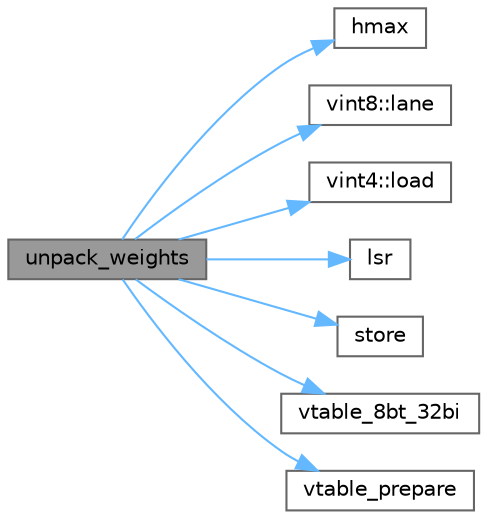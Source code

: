 digraph "unpack_weights"
{
 // LATEX_PDF_SIZE
  bgcolor="transparent";
  edge [fontname=Helvetica,fontsize=10,labelfontname=Helvetica,labelfontsize=10];
  node [fontname=Helvetica,fontsize=10,shape=box,height=0.2,width=0.4];
  rankdir="LR";
  Node1 [id="Node000001",label="unpack_weights",height=0.2,width=0.4,color="gray40", fillcolor="grey60", style="filled", fontcolor="black",tooltip="Unpack a set of quantized and decimated weights."];
  Node1 -> Node2 [id="edge8_Node000001_Node000002",color="steelblue1",style="solid",tooltip=" "];
  Node2 [id="Node000002",label="hmax",height=0.2,width=0.4,color="grey40", fillcolor="white", style="filled",URL="$astcenc__vecmathlib__avx2__8_8h.html#a516a2f0d872381b8c7c047845a90c9a3",tooltip="Return the horizontal maximum of a vector."];
  Node1 -> Node3 [id="edge9_Node000001_Node000003",color="steelblue1",style="solid",tooltip=" "];
  Node3 [id="Node000003",label="vint8::lane",height=0.2,width=0.4,color="grey40", fillcolor="white", style="filled",URL="$structvint8.html#a2e1f0c785f4899e1b7912f2580b9f77c",tooltip="Get the scalar from a single lane."];
  Node1 -> Node4 [id="edge10_Node000001_Node000004",color="steelblue1",style="solid",tooltip=" "];
  Node4 [id="Node000004",label="vint4::load",height=0.2,width=0.4,color="grey40", fillcolor="white", style="filled",URL="$structvint4.html#ab899bfb3323ffa799403172941113a7e",tooltip="Factory that returns a vector loaded from unaligned memory."];
  Node1 -> Node5 [id="edge11_Node000001_Node000005",color="steelblue1",style="solid",tooltip=" "];
  Node5 [id="Node000005",label="lsr",height=0.2,width=0.4,color="grey40", fillcolor="white", style="filled",URL="$astcenc__vecmathlib__avx2__8_8h.html#a0a3a7d755cec1c73d0ce9c50b33bc207",tooltip="Logical shift right."];
  Node1 -> Node6 [id="edge12_Node000001_Node000006",color="steelblue1",style="solid",tooltip=" "];
  Node6 [id="Node000006",label="store",height=0.2,width=0.4,color="grey40", fillcolor="white", style="filled",URL="$astcenc__vecmathlib__avx2__8_8h.html#a61add2970baac5cf6b04177472ae1ed1",tooltip="Store a vector to an unaligned memory address."];
  Node1 -> Node7 [id="edge13_Node000001_Node000007",color="steelblue1",style="solid",tooltip=" "];
  Node7 [id="Node000007",label="vtable_8bt_32bi",height=0.2,width=0.4,color="grey40", fillcolor="white", style="filled",URL="$astcenc__vecmathlib__avx2__8_8h.html#a2778951898aea88de4dd7881e7cd817b",tooltip="Perform an 8-bit 16-entry table lookup, with 32-bit indexes."];
  Node1 -> Node8 [id="edge14_Node000001_Node000008",color="steelblue1",style="solid",tooltip=" "];
  Node8 [id="Node000008",label="vtable_prepare",height=0.2,width=0.4,color="grey40", fillcolor="white", style="filled",URL="$astcenc__vecmathlib__avx2__8_8h.html#a38035a0e5616592fa235308dc60c476f",tooltip="Prepare a vtable lookup table for use with the native SIMD size."];
}
